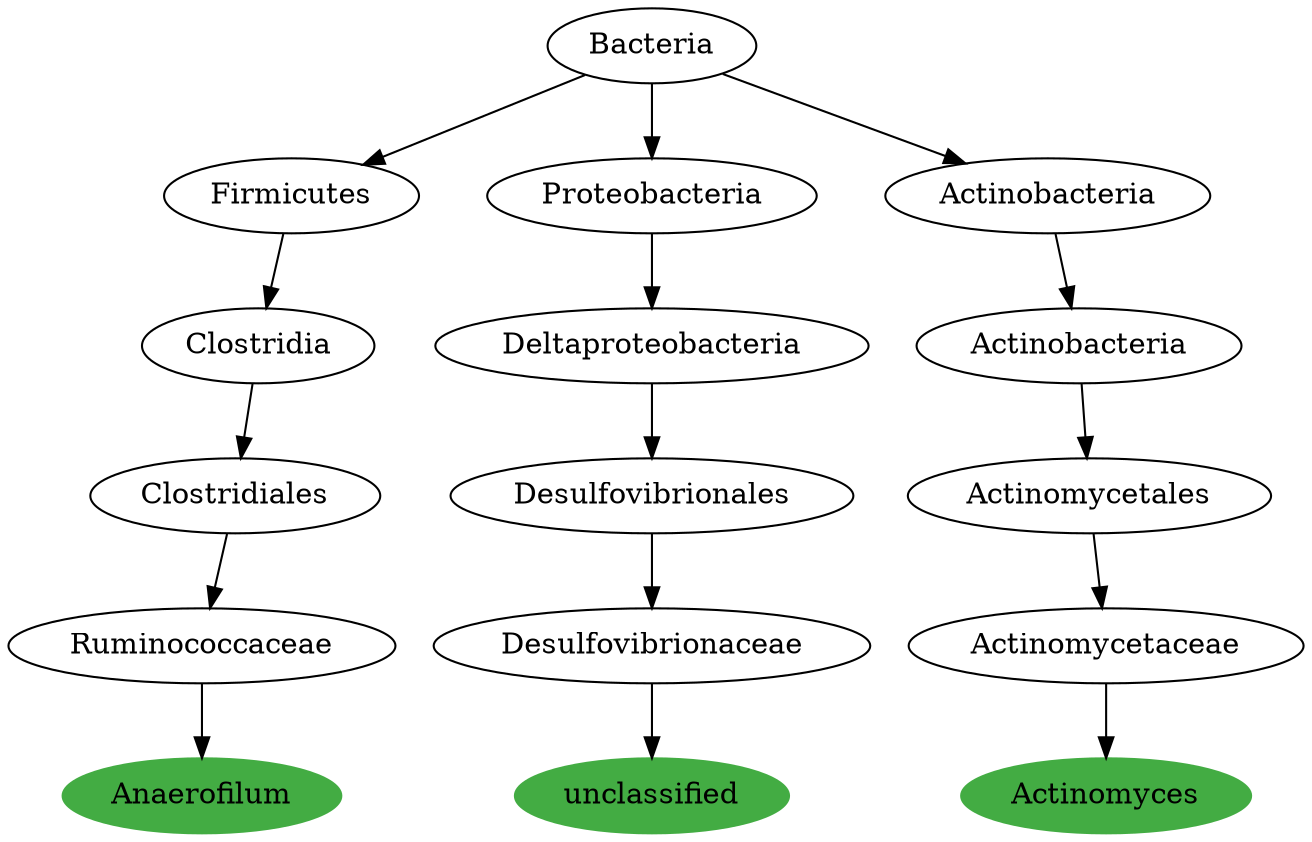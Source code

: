 digraph G { 
	RuminococcaceaeAnaerofilum [label="Anaerofilum", color="#43AC43", style=filled];
	ClostridialesRuminococcaceae [label="Ruminococcaceae"];
	RuminococcaceaeAnaerofilum [label="Anaerofilum"];
	ClostridialesRuminococcaceae -> RuminococcaceaeAnaerofilum;
	ClostridiaClostridiales [label="Clostridiales"];
	ClostridialesRuminococcaceae [label="Ruminococcaceae"];
	ClostridiaClostridiales -> ClostridialesRuminococcaceae;
	FirmicutesClostridia [label="Clostridia"];
	ClostridiaClostridiales [label="Clostridiales"];
	FirmicutesClostridia -> ClostridiaClostridiales;
	BacteriaFirmicutes [label="Firmicutes"];
	FirmicutesClostridia [label="Clostridia"];
	BacteriaFirmicutes -> FirmicutesClostridia;
	Bacteria [label="Bacteria"];
	BacteriaFirmicutes [label="Firmicutes"];
	Bacteria -> BacteriaFirmicutes;
	Desulfovibrionaceaeunclassified [label="unclassified", color="#43AC43", style=filled];
	DesulfovibrionalesDesulfovibrionaceae [label="Desulfovibrionaceae"];
	Desulfovibrionaceaeunclassified [label="unclassified"];
	DesulfovibrionalesDesulfovibrionaceae -> Desulfovibrionaceaeunclassified;
	DeltaproteobacteriaDesulfovibrionales [label="Desulfovibrionales"];
	DesulfovibrionalesDesulfovibrionaceae [label="Desulfovibrionaceae"];
	DeltaproteobacteriaDesulfovibrionales -> DesulfovibrionalesDesulfovibrionaceae;
	ProteobacteriaDeltaproteobacteria [label="Deltaproteobacteria"];
	DeltaproteobacteriaDesulfovibrionales [label="Desulfovibrionales"];
	ProteobacteriaDeltaproteobacteria -> DeltaproteobacteriaDesulfovibrionales;
	BacteriaProteobacteria [label="Proteobacteria"];
	ProteobacteriaDeltaproteobacteria [label="Deltaproteobacteria"];
	BacteriaProteobacteria -> ProteobacteriaDeltaproteobacteria;
	Bacteria [label="Bacteria"];
	BacteriaProteobacteria [label="Proteobacteria"];
	Bacteria -> BacteriaProteobacteria;
	ActinomycetaceaeActinomyces [label="Actinomyces", color="#43AC43", style=filled];
	ActinomycetalesActinomycetaceae [label="Actinomycetaceae"];
	ActinomycetaceaeActinomyces [label="Actinomyces"];
	ActinomycetalesActinomycetaceae -> ActinomycetaceaeActinomyces;
	ActinobacteriaActinomycetales [label="Actinomycetales"];
	ActinomycetalesActinomycetaceae [label="Actinomycetaceae"];
	ActinobacteriaActinomycetales -> ActinomycetalesActinomycetaceae;
	ActinobacteriaActinobacteria [label="Actinobacteria"];
	ActinobacteriaActinomycetales [label="Actinomycetales"];
	ActinobacteriaActinobacteria -> ActinobacteriaActinomycetales;
	BacteriaActinobacteria [label="Actinobacteria"];
	ActinobacteriaActinobacteria [label="Actinobacteria"];
	BacteriaActinobacteria -> ActinobacteriaActinobacteria;
	Bacteria [label="Bacteria"];
	BacteriaActinobacteria [label="Actinobacteria"];
	Bacteria -> BacteriaActinobacteria;

 }